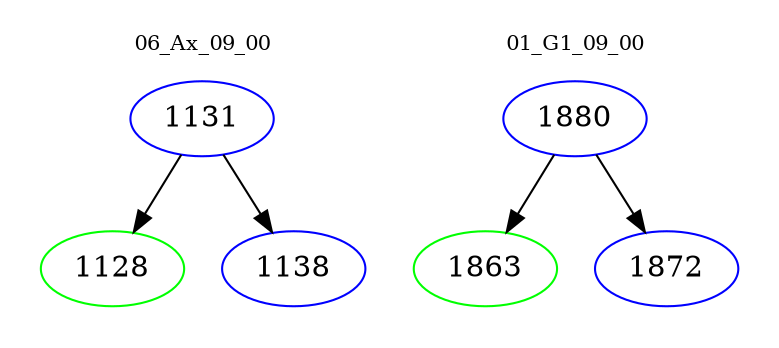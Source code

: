digraph{
subgraph cluster_0 {
color = white
label = "06_Ax_09_00";
fontsize=10;
T0_1131 [label="1131", color="blue"]
T0_1131 -> T0_1128 [color="black"]
T0_1128 [label="1128", color="green"]
T0_1131 -> T0_1138 [color="black"]
T0_1138 [label="1138", color="blue"]
}
subgraph cluster_1 {
color = white
label = "01_G1_09_00";
fontsize=10;
T1_1880 [label="1880", color="blue"]
T1_1880 -> T1_1863 [color="black"]
T1_1863 [label="1863", color="green"]
T1_1880 -> T1_1872 [color="black"]
T1_1872 [label="1872", color="blue"]
}
}
